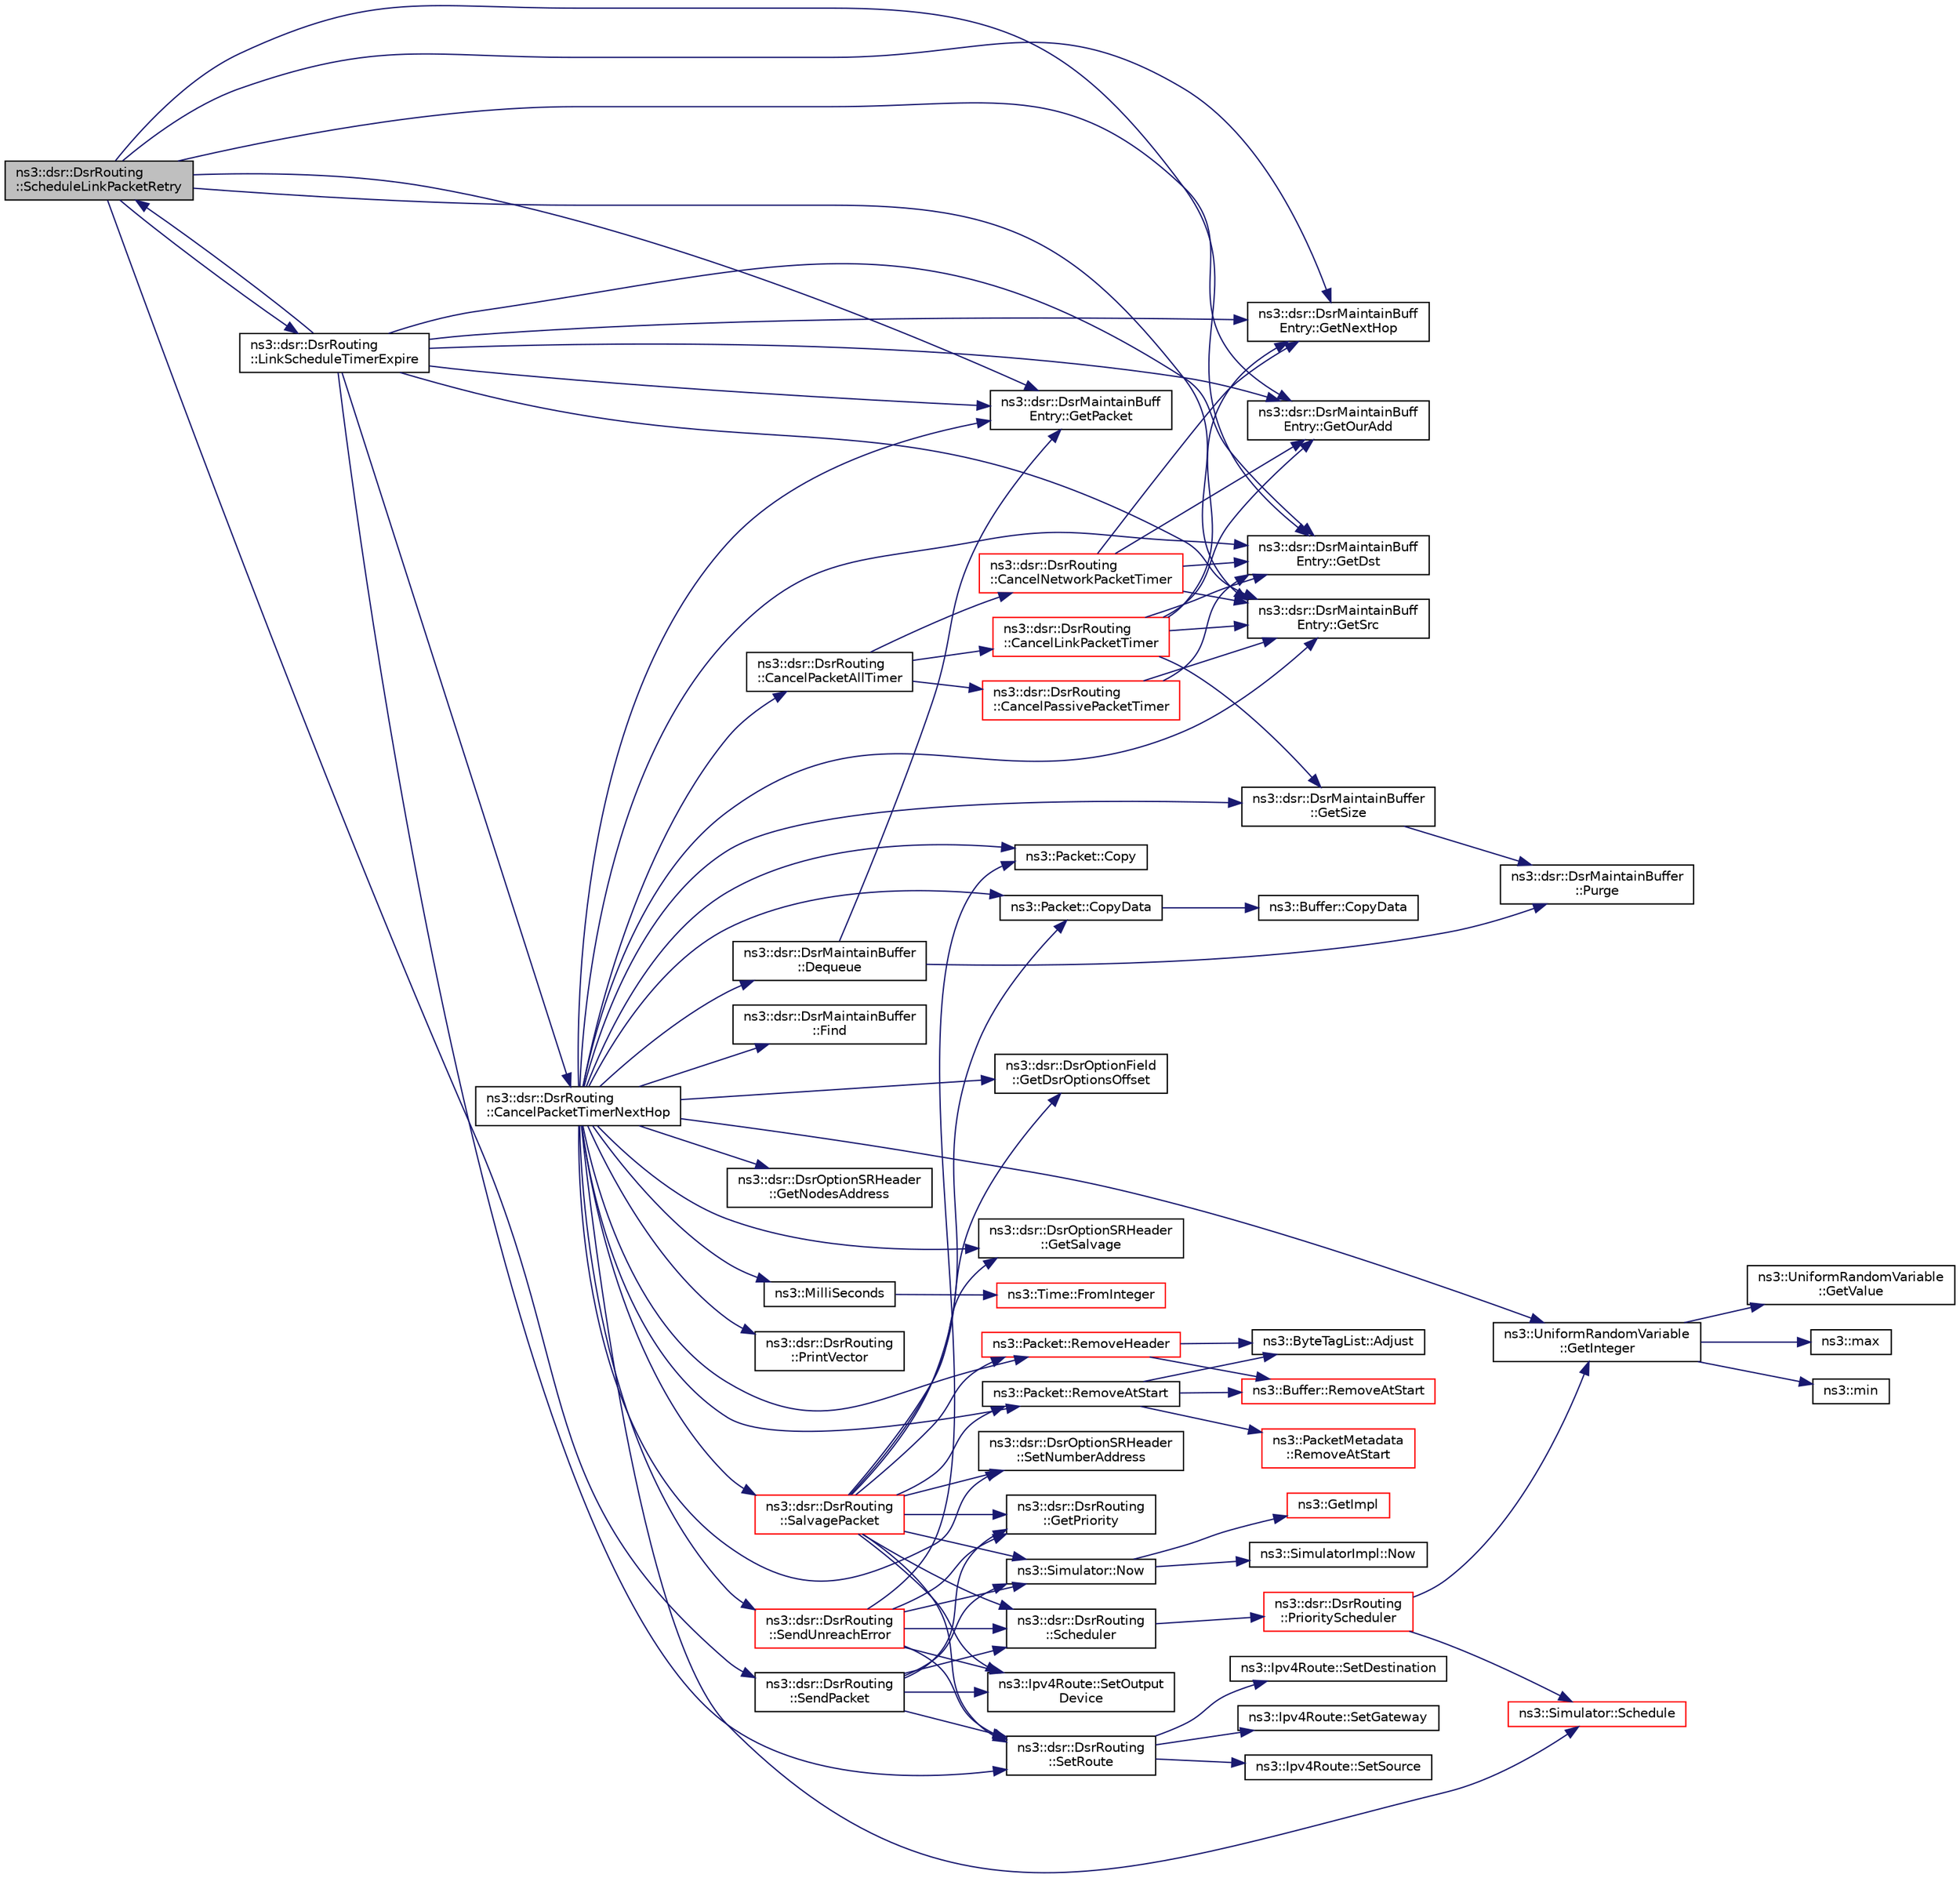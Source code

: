 digraph "ns3::dsr::DsrRouting::ScheduleLinkPacketRetry"
{
 // LATEX_PDF_SIZE
  edge [fontname="Helvetica",fontsize="10",labelfontname="Helvetica",labelfontsize="10"];
  node [fontname="Helvetica",fontsize="10",shape=record];
  rankdir="LR";
  Node1 [label="ns3::dsr::DsrRouting\l::ScheduleLinkPacketRetry",height=0.2,width=0.4,color="black", fillcolor="grey75", style="filled", fontcolor="black",tooltip="Schedule the packet retransmission based on link-layer acknowledgment."];
  Node1 -> Node2 [color="midnightblue",fontsize="10",style="solid",fontname="Helvetica"];
  Node2 [label="ns3::dsr::DsrMaintainBuff\lEntry::GetDst",height=0.2,width=0.4,color="black", fillcolor="white", style="filled",URL="$classns3_1_1dsr_1_1_dsr_maintain_buff_entry.html#aee58cc2d1b51ec292a520a91e699f31c",tooltip="Get destination address."];
  Node1 -> Node3 [color="midnightblue",fontsize="10",style="solid",fontname="Helvetica"];
  Node3 [label="ns3::dsr::DsrMaintainBuff\lEntry::GetNextHop",height=0.2,width=0.4,color="black", fillcolor="white", style="filled",URL="$classns3_1_1dsr_1_1_dsr_maintain_buff_entry.html#abf4c613f5a06a45e62e6d78573098bea",tooltip="Get next hop of entry."];
  Node1 -> Node4 [color="midnightblue",fontsize="10",style="solid",fontname="Helvetica"];
  Node4 [label="ns3::dsr::DsrMaintainBuff\lEntry::GetOurAdd",height=0.2,width=0.4,color="black", fillcolor="white", style="filled",URL="$classns3_1_1dsr_1_1_dsr_maintain_buff_entry.html#a991891f099ed09af9924eec958a2e402",tooltip="Get local address of entry."];
  Node1 -> Node5 [color="midnightblue",fontsize="10",style="solid",fontname="Helvetica"];
  Node5 [label="ns3::dsr::DsrMaintainBuff\lEntry::GetPacket",height=0.2,width=0.4,color="black", fillcolor="white", style="filled",URL="$classns3_1_1dsr_1_1_dsr_maintain_buff_entry.html#a149bbf6004246fc204d83c485b8726c3",tooltip="Get packet."];
  Node1 -> Node6 [color="midnightblue",fontsize="10",style="solid",fontname="Helvetica"];
  Node6 [label="ns3::dsr::DsrMaintainBuff\lEntry::GetSrc",height=0.2,width=0.4,color="black", fillcolor="white", style="filled",URL="$classns3_1_1dsr_1_1_dsr_maintain_buff_entry.html#a2cc2c004c227083051fab85f184d272c",tooltip="Get source address."];
  Node1 -> Node7 [color="midnightblue",fontsize="10",style="solid",fontname="Helvetica"];
  Node7 [label="ns3::dsr::DsrRouting\l::LinkScheduleTimerExpire",height=0.2,width=0.4,color="black", fillcolor="white", style="filled",URL="$classns3_1_1dsr_1_1_dsr_routing.html#ab0ce215bf5359f4d6d4541b8a479007c",tooltip="This function deals with packet retransmission timer expire using link acknowledgment."];
  Node7 -> Node8 [color="midnightblue",fontsize="10",style="solid",fontname="Helvetica"];
  Node8 [label="ns3::dsr::DsrRouting\l::CancelPacketTimerNextHop",height=0.2,width=0.4,color="black", fillcolor="white", style="filled",URL="$classns3_1_1dsr_1_1_dsr_routing.html#a215e6fcab10ee0d744a657f0af2695c6",tooltip="Cancel the packet retransmission timer for a all maintenance entries with nextHop address."];
  Node8 -> Node9 [color="midnightblue",fontsize="10",style="solid",fontname="Helvetica"];
  Node9 [label="ns3::dsr::DsrRouting\l::CancelPacketAllTimer",height=0.2,width=0.4,color="black", fillcolor="white", style="filled",URL="$classns3_1_1dsr_1_1_dsr_routing.html#afb3145517b31e5a0e2016ac496c86050",tooltip="Cancel all the packet timers."];
  Node9 -> Node10 [color="midnightblue",fontsize="10",style="solid",fontname="Helvetica"];
  Node10 [label="ns3::dsr::DsrRouting\l::CancelLinkPacketTimer",height=0.2,width=0.4,color="red", fillcolor="white", style="filled",URL="$classns3_1_1dsr_1_1_dsr_routing.html#a3d5aef30dc62293cdc487b7110be2324",tooltip="Cancel the link packet retransmission timer for a specific maintenance entry."];
  Node10 -> Node2 [color="midnightblue",fontsize="10",style="solid",fontname="Helvetica"];
  Node10 -> Node3 [color="midnightblue",fontsize="10",style="solid",fontname="Helvetica"];
  Node10 -> Node4 [color="midnightblue",fontsize="10",style="solid",fontname="Helvetica"];
  Node10 -> Node11 [color="midnightblue",fontsize="10",style="solid",fontname="Helvetica"];
  Node11 [label="ns3::dsr::DsrMaintainBuffer\l::GetSize",height=0.2,width=0.4,color="black", fillcolor="white", style="filled",URL="$classns3_1_1dsr_1_1_dsr_maintain_buffer.html#a7df015a7d740c8b442df20f4ab3895b7",tooltip="Number of entries."];
  Node11 -> Node12 [color="midnightblue",fontsize="10",style="solid",fontname="Helvetica"];
  Node12 [label="ns3::dsr::DsrMaintainBuffer\l::Purge",height=0.2,width=0.4,color="black", fillcolor="white", style="filled",URL="$classns3_1_1dsr_1_1_dsr_maintain_buffer.html#af12ee29b56abcaac29b60c0a544494b9",tooltip="Remove all expired entries."];
  Node10 -> Node6 [color="midnightblue",fontsize="10",style="solid",fontname="Helvetica"];
  Node9 -> Node14 [color="midnightblue",fontsize="10",style="solid",fontname="Helvetica"];
  Node14 [label="ns3::dsr::DsrRouting\l::CancelNetworkPacketTimer",height=0.2,width=0.4,color="red", fillcolor="white", style="filled",URL="$classns3_1_1dsr_1_1_dsr_routing.html#aeed35bcacf68c9f349078b508e73c9aa",tooltip="Cancel the network packet retransmission timer for a specific maintenance entry."];
  Node14 -> Node2 [color="midnightblue",fontsize="10",style="solid",fontname="Helvetica"];
  Node14 -> Node3 [color="midnightblue",fontsize="10",style="solid",fontname="Helvetica"];
  Node14 -> Node4 [color="midnightblue",fontsize="10",style="solid",fontname="Helvetica"];
  Node14 -> Node6 [color="midnightblue",fontsize="10",style="solid",fontname="Helvetica"];
  Node9 -> Node18 [color="midnightblue",fontsize="10",style="solid",fontname="Helvetica"];
  Node18 [label="ns3::dsr::DsrRouting\l::CancelPassivePacketTimer",height=0.2,width=0.4,color="red", fillcolor="white", style="filled",URL="$classns3_1_1dsr_1_1_dsr_routing.html#aee6495417f54a12f484029ee1a445d64",tooltip="Cancel the passive packet retransmission timer for a specific maintenance entry."];
  Node18 -> Node2 [color="midnightblue",fontsize="10",style="solid",fontname="Helvetica"];
  Node18 -> Node6 [color="midnightblue",fontsize="10",style="solid",fontname="Helvetica"];
  Node8 -> Node19 [color="midnightblue",fontsize="10",style="solid",fontname="Helvetica"];
  Node19 [label="ns3::Packet::Copy",height=0.2,width=0.4,color="black", fillcolor="white", style="filled",URL="$classns3_1_1_packet.html#afb38be706cfc761bc1c0591f595fc1b7",tooltip="performs a COW copy of the packet."];
  Node8 -> Node20 [color="midnightblue",fontsize="10",style="solid",fontname="Helvetica"];
  Node20 [label="ns3::Packet::CopyData",height=0.2,width=0.4,color="black", fillcolor="white", style="filled",URL="$classns3_1_1_packet.html#a5bafd70ccf970b10524e2d61afd39dc1",tooltip="Copy the packet contents to a byte buffer."];
  Node20 -> Node21 [color="midnightblue",fontsize="10",style="solid",fontname="Helvetica"];
  Node21 [label="ns3::Buffer::CopyData",height=0.2,width=0.4,color="black", fillcolor="white", style="filled",URL="$classns3_1_1_buffer.html#a767c8ec06a1307b569b9a5996dcacf91",tooltip="Copy the specified amount of data from the buffer to the given output stream."];
  Node8 -> Node22 [color="midnightblue",fontsize="10",style="solid",fontname="Helvetica"];
  Node22 [label="ns3::dsr::DsrMaintainBuffer\l::Dequeue",height=0.2,width=0.4,color="black", fillcolor="white", style="filled",URL="$classns3_1_1dsr_1_1_dsr_maintain_buffer.html#a0539c5c6c2b05e10f52372f5fdb93c06",tooltip="Return first found (the earliest) entry for given destination."];
  Node22 -> Node5 [color="midnightblue",fontsize="10",style="solid",fontname="Helvetica"];
  Node22 -> Node12 [color="midnightblue",fontsize="10",style="solid",fontname="Helvetica"];
  Node8 -> Node23 [color="midnightblue",fontsize="10",style="solid",fontname="Helvetica"];
  Node23 [label="ns3::dsr::DsrMaintainBuffer\l::Find",height=0.2,width=0.4,color="black", fillcolor="white", style="filled",URL="$classns3_1_1dsr_1_1_dsr_maintain_buffer.html#a42eaded41fd2aeb05dbf0261a130281a",tooltip="Finds whether a packet with next hop dst exists in the queue."];
  Node8 -> Node24 [color="midnightblue",fontsize="10",style="solid",fontname="Helvetica"];
  Node24 [label="ns3::dsr::DsrOptionField\l::GetDsrOptionsOffset",height=0.2,width=0.4,color="black", fillcolor="white", style="filled",URL="$classns3_1_1dsr_1_1_dsr_option_field.html#a38af1f50ae6f4e7a4a4cf6afd99c5a74",tooltip="Get the offset where the options begin, measured from the start of the extension header."];
  Node8 -> Node2 [color="midnightblue",fontsize="10",style="solid",fontname="Helvetica"];
  Node8 -> Node25 [color="midnightblue",fontsize="10",style="solid",fontname="Helvetica"];
  Node25 [label="ns3::UniformRandomVariable\l::GetInteger",height=0.2,width=0.4,color="black", fillcolor="white", style="filled",URL="$classns3_1_1_uniform_random_variable.html#ab7c7dedc88cb97e74418df2edc28a787",tooltip="Get the next random value, as an unsigned integer in the specified range ."];
  Node25 -> Node26 [color="midnightblue",fontsize="10",style="solid",fontname="Helvetica"];
  Node26 [label="ns3::UniformRandomVariable\l::GetValue",height=0.2,width=0.4,color="black", fillcolor="white", style="filled",URL="$classns3_1_1_uniform_random_variable.html#a94ee6d8ac3da40b14ac7cc64e75c55df",tooltip="Get the next random value as a double drawn from the distribution."];
  Node25 -> Node27 [color="midnightblue",fontsize="10",style="solid",fontname="Helvetica"];
  Node27 [label="ns3::max",height=0.2,width=0.4,color="black", fillcolor="white", style="filled",URL="$namespacens3.html#a548291fa9e4e7d6a57814dfcbbebce9b",tooltip=" "];
  Node25 -> Node28 [color="midnightblue",fontsize="10",style="solid",fontname="Helvetica"];
  Node28 [label="ns3::min",height=0.2,width=0.4,color="black", fillcolor="white", style="filled",URL="$namespacens3.html#a66840605409c3caeff0d2a728b68dc6d",tooltip=" "];
  Node8 -> Node29 [color="midnightblue",fontsize="10",style="solid",fontname="Helvetica"];
  Node29 [label="ns3::dsr::DsrOptionSRHeader\l::GetNodesAddress",height=0.2,width=0.4,color="black", fillcolor="white", style="filled",URL="$classns3_1_1dsr_1_1_dsr_option_s_r_header.html#a2f61ba08c5059563f967e1a9fa34fa65",tooltip="Get the vector of ipv4 address."];
  Node8 -> Node5 [color="midnightblue",fontsize="10",style="solid",fontname="Helvetica"];
  Node8 -> Node30 [color="midnightblue",fontsize="10",style="solid",fontname="Helvetica"];
  Node30 [label="ns3::dsr::DsrOptionSRHeader\l::GetSalvage",height=0.2,width=0.4,color="black", fillcolor="white", style="filled",URL="$classns3_1_1dsr_1_1_dsr_option_s_r_header.html#abe67e0472498b91236d83f994513e27f",tooltip="Get the salvage value for a packet."];
  Node8 -> Node11 [color="midnightblue",fontsize="10",style="solid",fontname="Helvetica"];
  Node8 -> Node6 [color="midnightblue",fontsize="10",style="solid",fontname="Helvetica"];
  Node8 -> Node31 [color="midnightblue",fontsize="10",style="solid",fontname="Helvetica"];
  Node31 [label="ns3::MilliSeconds",height=0.2,width=0.4,color="black", fillcolor="white", style="filled",URL="$group__timecivil.html#gaf26127cf4571146b83a92ee18679c7a9",tooltip="Construct a Time in the indicated unit."];
  Node31 -> Node32 [color="midnightblue",fontsize="10",style="solid",fontname="Helvetica"];
  Node32 [label="ns3::Time::FromInteger",height=0.2,width=0.4,color="red", fillcolor="white", style="filled",URL="$classns3_1_1_time.html#a3e742c67b2764e75ff95f9b754d43fe9",tooltip="Create a Time equal to value in unit unit."];
  Node8 -> Node41 [color="midnightblue",fontsize="10",style="solid",fontname="Helvetica"];
  Node41 [label="ns3::dsr::DsrRouting\l::PrintVector",height=0.2,width=0.4,color="black", fillcolor="white", style="filled",URL="$classns3_1_1dsr_1_1_dsr_routing.html#a21eda9cea85649375aed0a4b5f0c4c10",tooltip="Print the route vector."];
  Node8 -> Node42 [color="midnightblue",fontsize="10",style="solid",fontname="Helvetica"];
  Node42 [label="ns3::Packet::RemoveAtStart",height=0.2,width=0.4,color="black", fillcolor="white", style="filled",URL="$classns3_1_1_packet.html#a78aa207e7921dd2f9f7e0d0b7a1c730a",tooltip="Remove size bytes from the start of the current packet."];
  Node42 -> Node43 [color="midnightblue",fontsize="10",style="solid",fontname="Helvetica"];
  Node43 [label="ns3::ByteTagList::Adjust",height=0.2,width=0.4,color="black", fillcolor="white", style="filled",URL="$classns3_1_1_byte_tag_list.html#a1fec06d7e6daaf8039cf2a148e4090f2",tooltip="Adjust the offsets stored internally by the adjustment delta."];
  Node42 -> Node44 [color="midnightblue",fontsize="10",style="solid",fontname="Helvetica"];
  Node44 [label="ns3::Buffer::RemoveAtStart",height=0.2,width=0.4,color="red", fillcolor="white", style="filled",URL="$classns3_1_1_buffer.html#adeecbb3e8f518aec6fee0437578ade4b",tooltip=" "];
  Node42 -> Node49 [color="midnightblue",fontsize="10",style="solid",fontname="Helvetica"];
  Node49 [label="ns3::PacketMetadata\l::RemoveAtStart",height=0.2,width=0.4,color="red", fillcolor="white", style="filled",URL="$classns3_1_1_packet_metadata.html#a9a0300e7ae709f269d59b6733e590d56",tooltip="Remove a chunk of metadata at the metadata start."];
  Node8 -> Node67 [color="midnightblue",fontsize="10",style="solid",fontname="Helvetica"];
  Node67 [label="ns3::Packet::RemoveHeader",height=0.2,width=0.4,color="red", fillcolor="white", style="filled",URL="$classns3_1_1_packet.html#a0961eccf975d75f902d40956c93ba63e",tooltip="Deserialize and remove the header from the internal buffer."];
  Node67 -> Node43 [color="midnightblue",fontsize="10",style="solid",fontname="Helvetica"];
  Node67 -> Node44 [color="midnightblue",fontsize="10",style="solid",fontname="Helvetica"];
  Node8 -> Node77 [color="midnightblue",fontsize="10",style="solid",fontname="Helvetica"];
  Node77 [label="ns3::dsr::DsrRouting\l::SalvagePacket",height=0.2,width=0.4,color="red", fillcolor="white", style="filled",URL="$classns3_1_1dsr_1_1_dsr_routing.html#a83dd51056e4e48ad538ff41fda129272",tooltip="Salvage the packet which has been transmitted for 3 times."];
  Node77 -> Node20 [color="midnightblue",fontsize="10",style="solid",fontname="Helvetica"];
  Node77 -> Node24 [color="midnightblue",fontsize="10",style="solid",fontname="Helvetica"];
  Node77 -> Node177 [color="midnightblue",fontsize="10",style="solid",fontname="Helvetica"];
  Node177 [label="ns3::dsr::DsrRouting\l::GetPriority",height=0.2,width=0.4,color="black", fillcolor="white", style="filled",URL="$classns3_1_1dsr_1_1_dsr_routing.html#a67d111b0188b6e2210d1b4782820f8e3",tooltip="Set the priority of the packet in network queue."];
  Node77 -> Node30 [color="midnightblue",fontsize="10",style="solid",fontname="Helvetica"];
  Node77 -> Node151 [color="midnightblue",fontsize="10",style="solid",fontname="Helvetica"];
  Node151 [label="ns3::Simulator::Now",height=0.2,width=0.4,color="black", fillcolor="white", style="filled",URL="$classns3_1_1_simulator.html#ac3178fa975b419f7875e7105be122800",tooltip="Return the current simulation virtual time."];
  Node151 -> Node120 [color="midnightblue",fontsize="10",style="solid",fontname="Helvetica"];
  Node120 [label="ns3::GetImpl",height=0.2,width=0.4,color="red", fillcolor="white", style="filled",URL="$group__simulator.html#ga42eb4eddad41528d4d99794a3dae3fd0",tooltip="Get the SimulatorImpl singleton."];
  Node151 -> Node152 [color="midnightblue",fontsize="10",style="solid",fontname="Helvetica"];
  Node152 [label="ns3::SimulatorImpl::Now",height=0.2,width=0.4,color="black", fillcolor="white", style="filled",URL="$classns3_1_1_simulator_impl.html#aa516c50060846adc6fd316e83ef0797c",tooltip="Return the current simulation virtual time."];
  Node77 -> Node42 [color="midnightblue",fontsize="10",style="solid",fontname="Helvetica"];
  Node77 -> Node67 [color="midnightblue",fontsize="10",style="solid",fontname="Helvetica"];
  Node77 -> Node206 [color="midnightblue",fontsize="10",style="solid",fontname="Helvetica"];
  Node206 [label="ns3::dsr::DsrRouting\l::Scheduler",height=0.2,width=0.4,color="black", fillcolor="white", style="filled",URL="$classns3_1_1dsr_1_1_dsr_routing.html#aa518edb174bccce1062304404424c6e0",tooltip="This function is called to schedule sending packets from the network queue."];
  Node206 -> Node207 [color="midnightblue",fontsize="10",style="solid",fontname="Helvetica"];
  Node207 [label="ns3::dsr::DsrRouting\l::PriorityScheduler",height=0.2,width=0.4,color="red", fillcolor="white", style="filled",URL="$classns3_1_1dsr_1_1_dsr_routing.html#aefc4dde8bd52b5b631a7ebf1d5924210",tooltip="This function is called to schedule sending packets from the network queue by priority."];
  Node207 -> Node25 [color="midnightblue",fontsize="10",style="solid",fontname="Helvetica"];
  Node207 -> Node210 [color="midnightblue",fontsize="10",style="solid",fontname="Helvetica"];
  Node210 [label="ns3::Simulator::Schedule",height=0.2,width=0.4,color="red", fillcolor="white", style="filled",URL="$classns3_1_1_simulator.html#a3da7d28335c8ac0e3e86781f766df241",tooltip="Schedule an event to expire after delay."];
  Node77 -> Node199 [color="midnightblue",fontsize="10",style="solid",fontname="Helvetica"];
  Node199 [label="ns3::dsr::DsrOptionSRHeader\l::SetNumberAddress",height=0.2,width=0.4,color="black", fillcolor="white", style="filled",URL="$classns3_1_1dsr_1_1_dsr_option_s_r_header.html#a611f37babb433a5c82b393089e23be51",tooltip="Set the number of ipv4 address."];
  Node77 -> Node227 [color="midnightblue",fontsize="10",style="solid",fontname="Helvetica"];
  Node227 [label="ns3::Ipv4Route::SetOutput\lDevice",height=0.2,width=0.4,color="black", fillcolor="white", style="filled",URL="$classns3_1_1_ipv4_route.html#a91c1b6d9a4aef72b547c7371dfd5d1d4",tooltip="Equivalent in Linux to dst_entry.dev."];
  Node77 -> Node228 [color="midnightblue",fontsize="10",style="solid",fontname="Helvetica"];
  Node228 [label="ns3::dsr::DsrRouting\l::SetRoute",height=0.2,width=0.4,color="black", fillcolor="white", style="filled",URL="$classns3_1_1dsr_1_1_dsr_routing.html#a8a726fb52558a1a8172a5bd5b8cdb072",tooltip="Set the route to use for data packets, used by the option headers when sending data/control packets."];
  Node228 -> Node229 [color="midnightblue",fontsize="10",style="solid",fontname="Helvetica"];
  Node229 [label="ns3::Ipv4Route::SetDestination",height=0.2,width=0.4,color="black", fillcolor="white", style="filled",URL="$classns3_1_1_ipv4_route.html#a5ba829530284bc4140180a3898bfcbc3",tooltip=" "];
  Node228 -> Node230 [color="midnightblue",fontsize="10",style="solid",fontname="Helvetica"];
  Node230 [label="ns3::Ipv4Route::SetGateway",height=0.2,width=0.4,color="black", fillcolor="white", style="filled",URL="$classns3_1_1_ipv4_route.html#a2845bf8024203ed54f105cc1efa2b7c3",tooltip=" "];
  Node228 -> Node231 [color="midnightblue",fontsize="10",style="solid",fontname="Helvetica"];
  Node231 [label="ns3::Ipv4Route::SetSource",height=0.2,width=0.4,color="black", fillcolor="white", style="filled",URL="$classns3_1_1_ipv4_route.html#a5e6a1491b4c1555044049f51d181f01f",tooltip=" "];
  Node8 -> Node210 [color="midnightblue",fontsize="10",style="solid",fontname="Helvetica"];
  Node8 -> Node280 [color="midnightblue",fontsize="10",style="solid",fontname="Helvetica"];
  Node280 [label="ns3::dsr::DsrRouting\l::SendUnreachError",height=0.2,width=0.4,color="red", fillcolor="white", style="filled",URL="$classns3_1_1dsr_1_1_dsr_routing.html#ace5dd08bac91fa199ddfac7e81125a62",tooltip="This function is responsible for sending error packets in case of break link to next hop."];
  Node280 -> Node19 [color="midnightblue",fontsize="10",style="solid",fontname="Helvetica"];
  Node280 -> Node177 [color="midnightblue",fontsize="10",style="solid",fontname="Helvetica"];
  Node280 -> Node151 [color="midnightblue",fontsize="10",style="solid",fontname="Helvetica"];
  Node280 -> Node206 [color="midnightblue",fontsize="10",style="solid",fontname="Helvetica"];
  Node280 -> Node227 [color="midnightblue",fontsize="10",style="solid",fontname="Helvetica"];
  Node280 -> Node228 [color="midnightblue",fontsize="10",style="solid",fontname="Helvetica"];
  Node8 -> Node199 [color="midnightblue",fontsize="10",style="solid",fontname="Helvetica"];
  Node7 -> Node2 [color="midnightblue",fontsize="10",style="solid",fontname="Helvetica"];
  Node7 -> Node3 [color="midnightblue",fontsize="10",style="solid",fontname="Helvetica"];
  Node7 -> Node4 [color="midnightblue",fontsize="10",style="solid",fontname="Helvetica"];
  Node7 -> Node5 [color="midnightblue",fontsize="10",style="solid",fontname="Helvetica"];
  Node7 -> Node6 [color="midnightblue",fontsize="10",style="solid",fontname="Helvetica"];
  Node7 -> Node1 [color="midnightblue",fontsize="10",style="solid",fontname="Helvetica"];
  Node7 -> Node228 [color="midnightblue",fontsize="10",style="solid",fontname="Helvetica"];
  Node1 -> Node205 [color="midnightblue",fontsize="10",style="solid",fontname="Helvetica"];
  Node205 [label="ns3::dsr::DsrRouting\l::SendPacket",height=0.2,width=0.4,color="black", fillcolor="white", style="filled",URL="$classns3_1_1dsr_1_1_dsr_routing.html#a84a2caf24a41eef8993b64cb22874f95",tooltip="This function is called by when really sending out the packet."];
  Node205 -> Node177 [color="midnightblue",fontsize="10",style="solid",fontname="Helvetica"];
  Node205 -> Node151 [color="midnightblue",fontsize="10",style="solid",fontname="Helvetica"];
  Node205 -> Node206 [color="midnightblue",fontsize="10",style="solid",fontname="Helvetica"];
  Node205 -> Node227 [color="midnightblue",fontsize="10",style="solid",fontname="Helvetica"];
  Node205 -> Node228 [color="midnightblue",fontsize="10",style="solid",fontname="Helvetica"];
}
